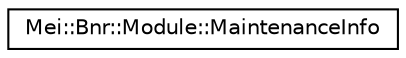 digraph "Graphical Class Hierarchy"
{
  edge [fontname="Helvetica",fontsize="10",labelfontname="Helvetica",labelfontsize="10"];
  node [fontname="Helvetica",fontsize="10",shape=record];
  rankdir="LR";
  Node1 [label="Mei::Bnr::Module::MaintenanceInfo",height=0.2,width=0.4,color="black", fillcolor="white", style="filled",URL="$a00107.html",tooltip="Module::MaintenanceInfo. "];
}
